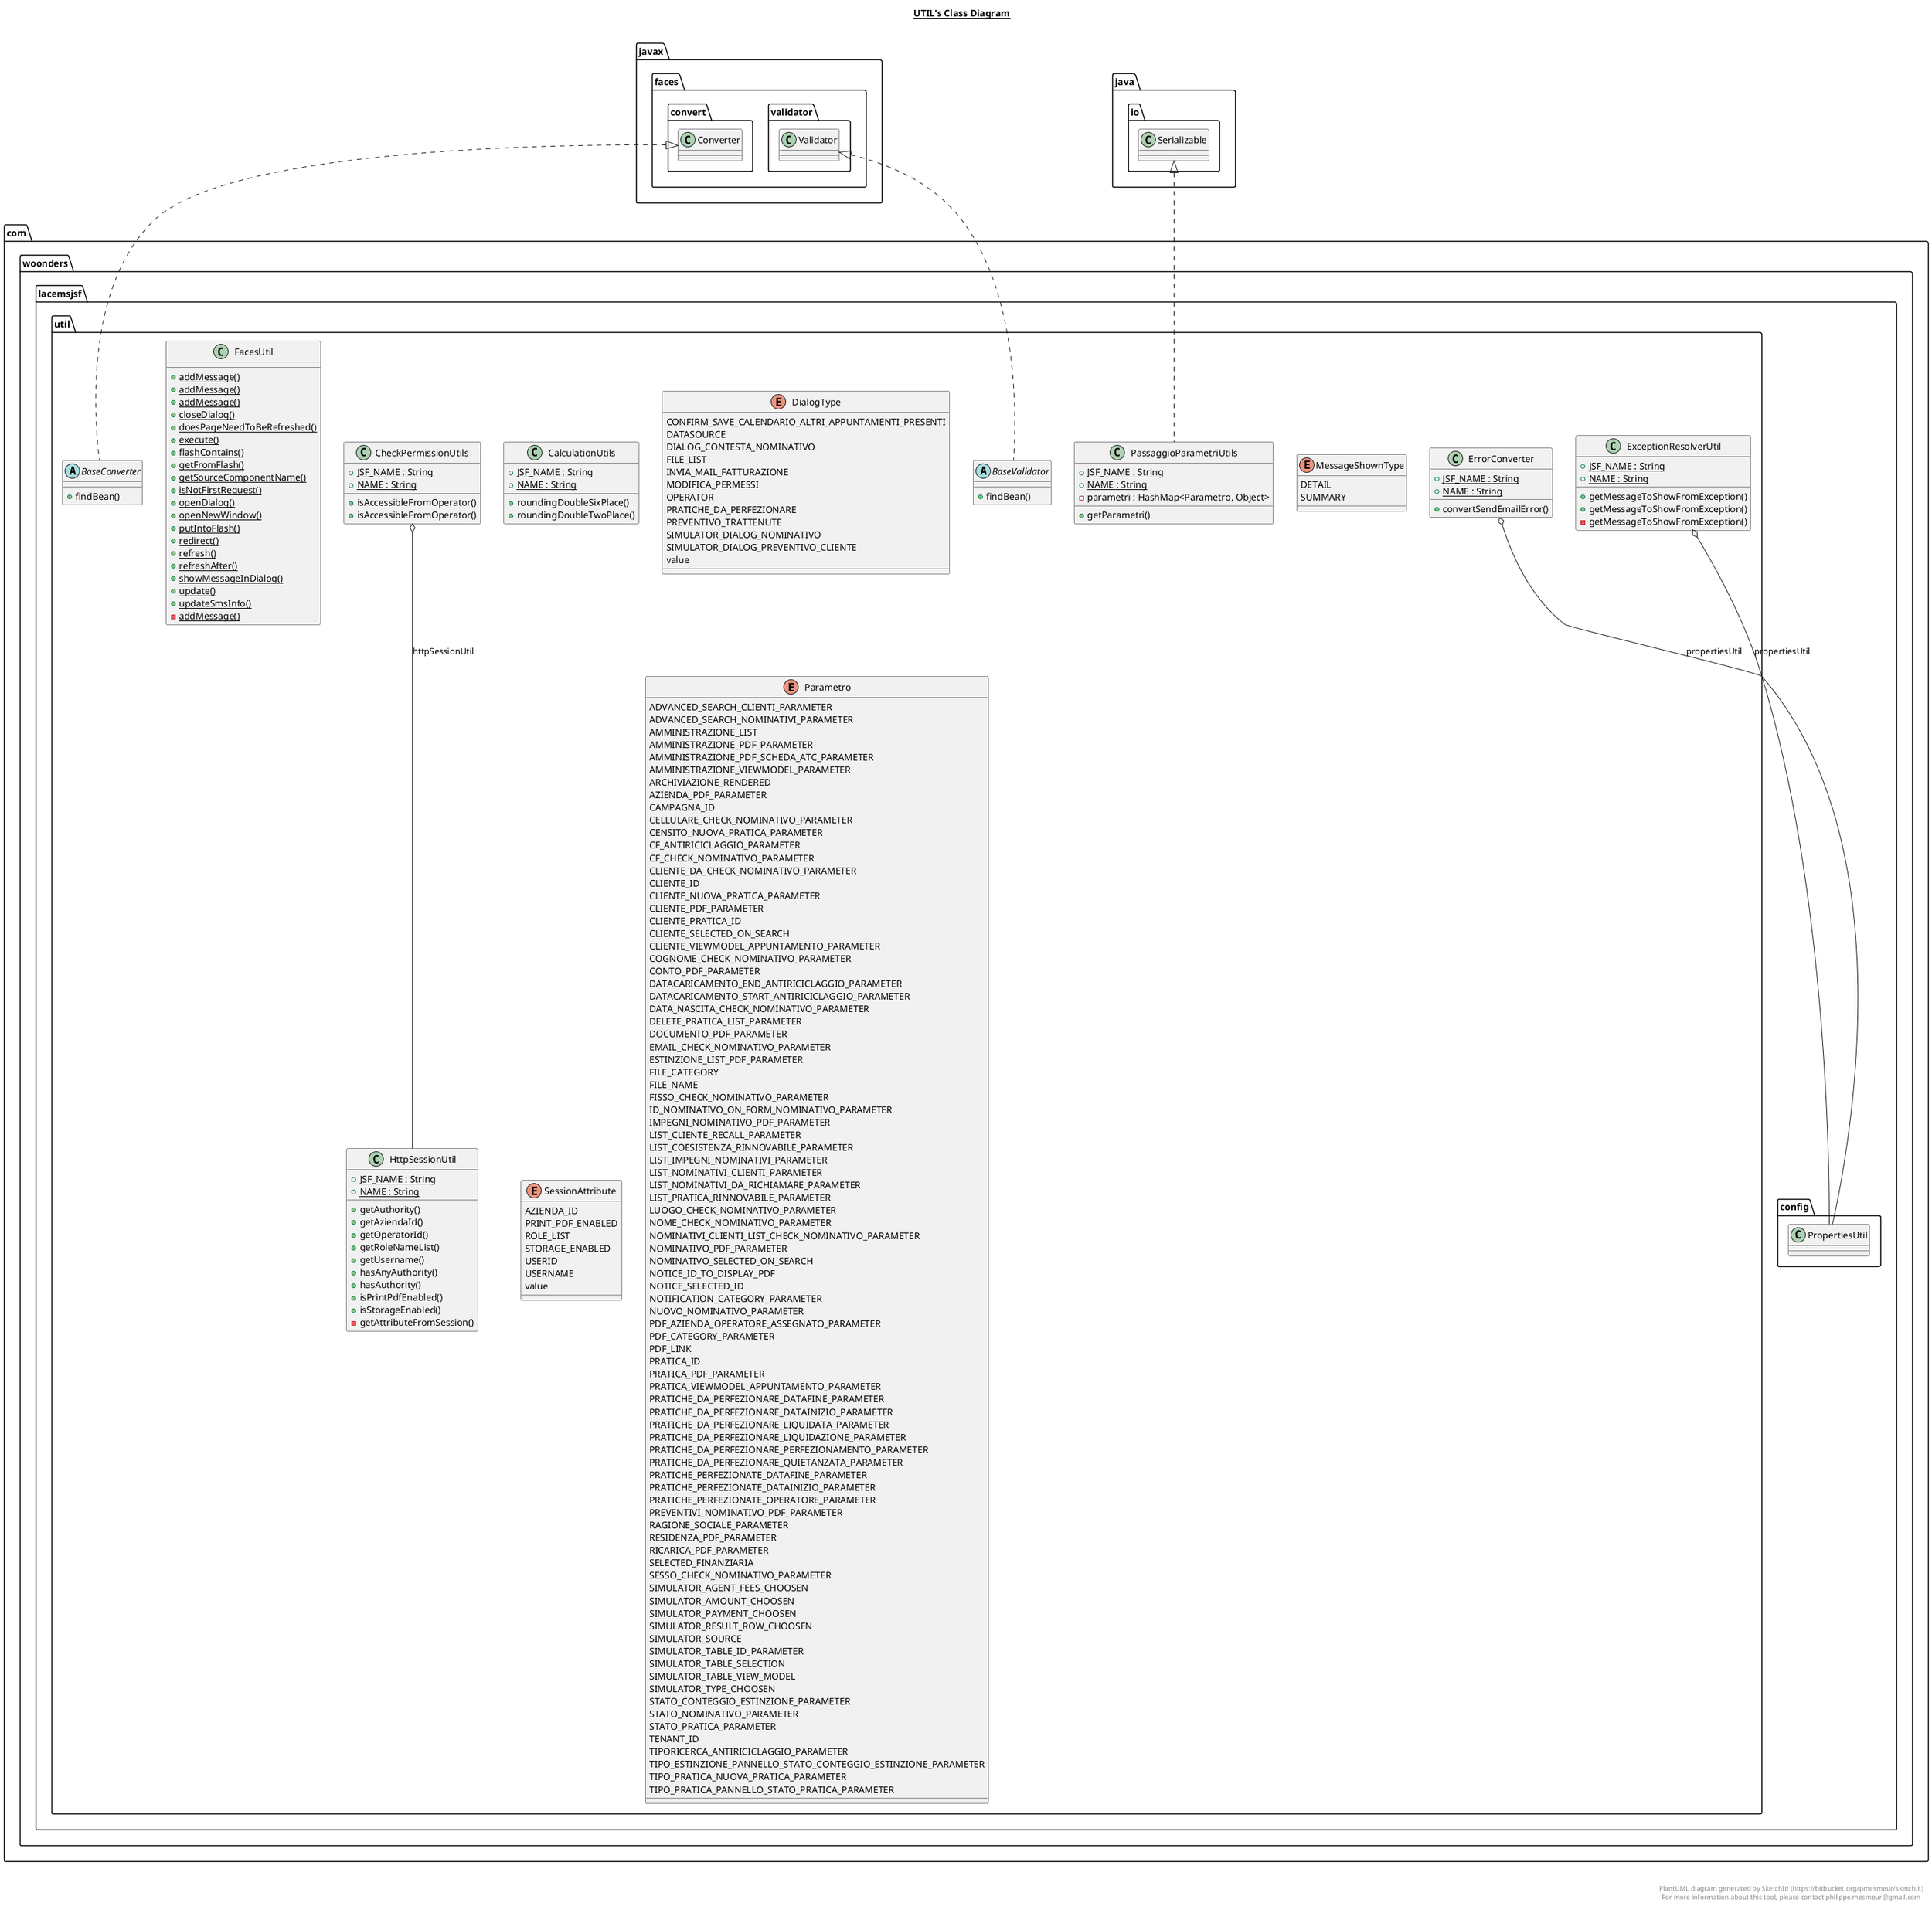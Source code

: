 @startuml

title __UTIL's Class Diagram__\n

  namespace com.woonders.lacemsjsf.util {
    abstract class com.woonders.lacemsjsf.util.BaseConverter {
        + findBean()
    }
  }
  

  namespace com.woonders.lacemsjsf.util {
    abstract class com.woonders.lacemsjsf.util.BaseValidator {
        + findBean()
    }
  }
  

  namespace com.woonders.lacemsjsf.util {
    class com.woonders.lacemsjsf.util.CalculationUtils {
        {static} + JSF_NAME : String
        {static} + NAME : String
        + roundingDoubleSixPlace()
        + roundingDoubleTwoPlace()
    }
  }
  

  namespace com.woonders.lacemsjsf.util {
    class com.woonders.lacemsjsf.util.CheckPermissionUtils {
        {static} + JSF_NAME : String
        {static} + NAME : String
        + isAccessibleFromOperator()
        + isAccessibleFromOperator()
    }
  }
  

  namespace com.woonders.lacemsjsf.util {
    class com.woonders.lacemsjsf.util.ErrorConverter {
        {static} + JSF_NAME : String
        {static} + NAME : String
        + convertSendEmailError()
    }
  }
  

  namespace com.woonders.lacemsjsf.util {
    class com.woonders.lacemsjsf.util.ExceptionResolverUtil {
        {static} + JSF_NAME : String
        {static} + NAME : String
        + getMessageToShowFromException()
        + getMessageToShowFromException()
        - getMessageToShowFromException()
    }
  }
  

  namespace com.woonders.lacemsjsf.util {
    class com.woonders.lacemsjsf.util.FacesUtil {
        {static} + addMessage()
        {static} + addMessage()
        {static} + addMessage()
        {static} + closeDialog()
        {static} + doesPageNeedToBeRefreshed()
        {static} + execute()
        {static} + flashContains()
        {static} + getFromFlash()
        {static} + getSourceComponentName()
        {static} + isNotFirstRequest()
        {static} + openDialog()
        {static} + openNewWindow()
        {static} + putIntoFlash()
        {static} + redirect()
        {static} + refresh()
        {static} + refreshAfter()
        {static} + showMessageInDialog()
        {static} + update()
        {static} + updateSmsInfo()
        {static} - addMessage()
    }
  }
  

  namespace com.woonders.lacemsjsf.util {
    enum DialogType {
      CONFIRM_SAVE_CALENDARIO_ALTRI_APPUNTAMENTI_PRESENTI
      DATASOURCE
      DIALOG_CONTESTA_NOMINATIVO
      FILE_LIST
      INVIA_MAIL_FATTURAZIONE
      MODIFICA_PERMESSI
      OPERATOR
      PRATICHE_DA_PERFEZIONARE
      PREVENTIVO_TRATTENUTE
      SIMULATOR_DIALOG_NOMINATIVO
      SIMULATOR_DIALOG_PREVENTIVO_CLIENTE
      value
    }
  }
  

  namespace com.woonders.lacemsjsf.util {
    enum MessageShownType {
      DETAIL
      SUMMARY
    }
  }
  

  namespace com.woonders.lacemsjsf.util {
    class com.woonders.lacemsjsf.util.HttpSessionUtil {
        {static} + JSF_NAME : String
        {static} + NAME : String
        + getAuthority()
        + getAziendaId()
        + getOperatorId()
        + getRoleNameList()
        + getUsername()
        + hasAnyAuthority()
        + hasAuthority()
        + isPrintPdfEnabled()
        + isStorageEnabled()
        - getAttributeFromSession()
    }
  }
  

  namespace com.woonders.lacemsjsf.util {
    enum SessionAttribute {
      AZIENDA_ID
      PRINT_PDF_ENABLED
      ROLE_LIST
      STORAGE_ENABLED
      USERID
      USERNAME
      value
    }
  }
  

  namespace com.woonders.lacemsjsf.util {
    class com.woonders.lacemsjsf.util.PassaggioParametriUtils {
        {static} + JSF_NAME : String
        {static} + NAME : String
        - parametri : HashMap<Parametro, Object>
        + getParametri()
    }
  }
  

  namespace com.woonders.lacemsjsf.util {
    enum Parametro {
      ADVANCED_SEARCH_CLIENTI_PARAMETER
      ADVANCED_SEARCH_NOMINATIVI_PARAMETER
      AMMINISTRAZIONE_LIST
      AMMINISTRAZIONE_PDF_PARAMETER
      AMMINISTRAZIONE_PDF_SCHEDA_ATC_PARAMETER
      AMMINISTRAZIONE_VIEWMODEL_PARAMETER
      ARCHIVIAZIONE_RENDERED
      AZIENDA_PDF_PARAMETER
      CAMPAGNA_ID
      CELLULARE_CHECK_NOMINATIVO_PARAMETER
      CENSITO_NUOVA_PRATICA_PARAMETER
      CF_ANTIRICICLAGGIO_PARAMETER
      CF_CHECK_NOMINATIVO_PARAMETER
      CLIENTE_DA_CHECK_NOMINATIVO_PARAMETER
      CLIENTE_ID
      CLIENTE_NUOVA_PRATICA_PARAMETER
      CLIENTE_PDF_PARAMETER
      CLIENTE_PRATICA_ID
      CLIENTE_SELECTED_ON_SEARCH
      CLIENTE_VIEWMODEL_APPUNTAMENTO_PARAMETER
      COGNOME_CHECK_NOMINATIVO_PARAMETER
      CONTO_PDF_PARAMETER
      DATACARICAMENTO_END_ANTIRICICLAGGIO_PARAMETER
      DATACARICAMENTO_START_ANTIRICICLAGGIO_PARAMETER
      DATA_NASCITA_CHECK_NOMINATIVO_PARAMETER
      DELETE_PRATICA_LIST_PARAMETER
      DOCUMENTO_PDF_PARAMETER
      EMAIL_CHECK_NOMINATIVO_PARAMETER
      ESTINZIONE_LIST_PDF_PARAMETER
      FILE_CATEGORY
      FILE_NAME
      FISSO_CHECK_NOMINATIVO_PARAMETER
      ID_NOMINATIVO_ON_FORM_NOMINATIVO_PARAMETER
      IMPEGNI_NOMINATIVO_PDF_PARAMETER
      LIST_CLIENTE_RECALL_PARAMETER
      LIST_COESISTENZA_RINNOVABILE_PARAMETER
      LIST_IMPEGNI_NOMINATIVI_PARAMETER
      LIST_NOMINATIVI_CLIENTI_PARAMETER
      LIST_NOMINATIVI_DA_RICHIAMARE_PARAMETER
      LIST_PRATICA_RINNOVABILE_PARAMETER
      LUOGO_CHECK_NOMINATIVO_PARAMETER
      NOME_CHECK_NOMINATIVO_PARAMETER
      NOMINATIVI_CLIENTI_LIST_CHECK_NOMINATIVO_PARAMETER
      NOMINATIVO_PDF_PARAMETER
      NOMINATIVO_SELECTED_ON_SEARCH
      NOTICE_ID_TO_DISPLAY_PDF
      NOTICE_SELECTED_ID
      NOTIFICATION_CATEGORY_PARAMETER
      NUOVO_NOMINATIVO_PARAMETER
      PDF_AZIENDA_OPERATORE_ASSEGNATO_PARAMETER
      PDF_CATEGORY_PARAMETER
      PDF_LINK
      PRATICA_ID
      PRATICA_PDF_PARAMETER
      PRATICA_VIEWMODEL_APPUNTAMENTO_PARAMETER
      PRATICHE_DA_PERFEZIONARE_DATAFINE_PARAMETER
      PRATICHE_DA_PERFEZIONARE_DATAINIZIO_PARAMETER
      PRATICHE_DA_PERFEZIONARE_LIQUIDATA_PARAMETER
      PRATICHE_DA_PERFEZIONARE_LIQUIDAZIONE_PARAMETER
      PRATICHE_DA_PERFEZIONARE_PERFEZIONAMENTO_PARAMETER
      PRATICHE_DA_PERFEZIONARE_QUIETANZATA_PARAMETER
      PRATICHE_PERFEZIONATE_DATAFINE_PARAMETER
      PRATICHE_PERFEZIONATE_DATAINIZIO_PARAMETER
      PRATICHE_PERFEZIONATE_OPERATORE_PARAMETER
      PREVENTIVI_NOMINATIVO_PDF_PARAMETER
      RAGIONE_SOCIALE_PARAMETER
      RESIDENZA_PDF_PARAMETER
      RICARICA_PDF_PARAMETER
      SELECTED_FINANZIARIA
      SESSO_CHECK_NOMINATIVO_PARAMETER
      SIMULATOR_AGENT_FEES_CHOOSEN
      SIMULATOR_AMOUNT_CHOOSEN
      SIMULATOR_PAYMENT_CHOOSEN
      SIMULATOR_RESULT_ROW_CHOOSEN
      SIMULATOR_SOURCE
      SIMULATOR_TABLE_ID_PARAMETER
      SIMULATOR_TABLE_SELECTION
      SIMULATOR_TABLE_VIEW_MODEL
      SIMULATOR_TYPE_CHOOSEN
      STATO_CONTEGGIO_ESTINZIONE_PARAMETER
      STATO_NOMINATIVO_PARAMETER
      STATO_PRATICA_PARAMETER
      TENANT_ID
      TIPORICERCA_ANTIRICICLAGGIO_PARAMETER
      TIPO_ESTINZIONE_PANNELLO_STATO_CONTEGGIO_ESTINZIONE_PARAMETER
      TIPO_PRATICA_NUOVA_PRATICA_PARAMETER
      TIPO_PRATICA_PANNELLO_STATO_PRATICA_PARAMETER
    }
  }
  

  com.woonders.lacemsjsf.util.BaseConverter .up.|> javax.faces.convert.Converter
  com.woonders.lacemsjsf.util.BaseValidator .up.|> javax.faces.validator.Validator
  com.woonders.lacemsjsf.util.CheckPermissionUtils o-- com.woonders.lacemsjsf.util.HttpSessionUtil : httpSessionUtil
  com.woonders.lacemsjsf.util.ErrorConverter o-- com.woonders.lacemsjsf.config.PropertiesUtil : propertiesUtil
  com.woonders.lacemsjsf.util.ExceptionResolverUtil o-- com.woonders.lacemsjsf.config.PropertiesUtil : propertiesUtil
  com.woonders.lacemsjsf.util.FacesUtil +-down- com.woonders.lacemsjsf.util.FacesUtil.DialogType
  com.woonders.lacemsjsf.util.FacesUtil +-down- com.woonders.lacemsjsf.util.FacesUtil.MessageShownType
  com.woonders.lacemsjsf.util.HttpSessionUtil +-down- com.woonders.lacemsjsf.util.HttpSessionUtil.SessionAttribute
  com.woonders.lacemsjsf.util.PassaggioParametriUtils .up.|> java.io.Serializable
  com.woonders.lacemsjsf.util.PassaggioParametriUtils +-down- com.woonders.lacemsjsf.util.PassaggioParametriUtils.Parametro


right footer


PlantUML diagram generated by SketchIt! (https://bitbucket.org/pmesmeur/sketch.it)
For more information about this tool, please contact philippe.mesmeur@gmail.com
endfooter

@enduml
